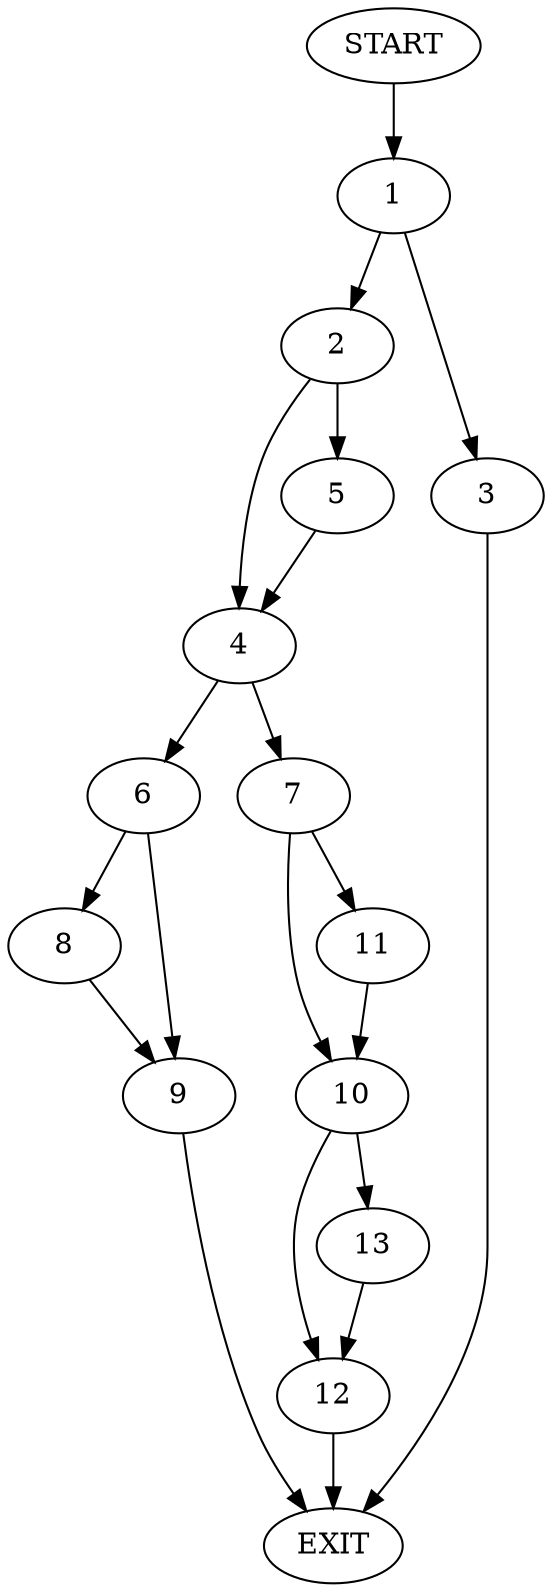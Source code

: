 digraph {
0 [label="START"]
14 [label="EXIT"]
0 -> 1
1 -> 2
1 -> 3
2 -> 4
2 -> 5
3 -> 14
5 -> 4
4 -> 6
4 -> 7
6 -> 8
6 -> 9
7 -> 10
7 -> 11
9 -> 14
8 -> 9
11 -> 10
10 -> 12
10 -> 13
12 -> 14
13 -> 12
}
